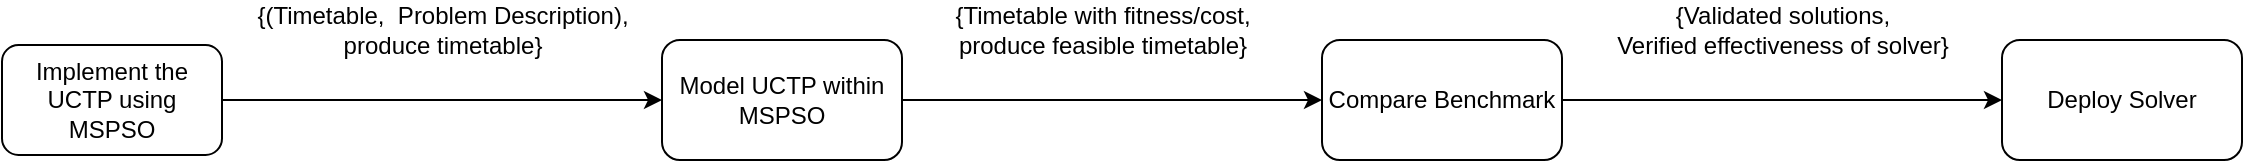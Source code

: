 <mxfile version="13.9.9" type="device"><diagram name="Page-1" id="KSW3HHsDtIgS9ThIUfNu"><mxGraphModel dx="1463" dy="846" grid="1" gridSize="10" guides="1" tooltips="1" connect="1" arrows="1" fold="1" page="1" pageScale="1" pageWidth="1100" pageHeight="850" math="0" shadow="0"><root><mxCell id="0"/><mxCell id="1" parent="0"/><mxCell id="-Og5xfU4yjE_c-Legi1H-5" style="edgeStyle=orthogonalEdgeStyle;rounded=0;orthogonalLoop=1;jettySize=auto;html=1;entryX=0;entryY=0.5;entryDx=0;entryDy=0;" parent="1" source="-Og5xfU4yjE_c-Legi1H-1" target="-Og5xfU4yjE_c-Legi1H-2" edge="1"><mxGeometry relative="1" as="geometry"/></mxCell><mxCell id="-Og5xfU4yjE_c-Legi1H-1" value="&lt;span class=&quot;OYPEnA font-feature-liga-off font-feature-clig-off font-feature-calt-off text-decoration-none text-strikethrough-none&quot;&gt;Implement the UCTP using MSPSO&lt;/span&gt;" style="rounded=1;whiteSpace=wrap;html=1;" parent="1" vertex="1"><mxGeometry x="10" y="282.5" width="110" height="55" as="geometry"/></mxCell><mxCell id="-Og5xfU4yjE_c-Legi1H-6" style="edgeStyle=orthogonalEdgeStyle;rounded=0;orthogonalLoop=1;jettySize=auto;html=1;" parent="1" source="-Og5xfU4yjE_c-Legi1H-2" target="-Og5xfU4yjE_c-Legi1H-3" edge="1"><mxGeometry relative="1" as="geometry"/></mxCell><mxCell id="-Og5xfU4yjE_c-Legi1H-2" value="Model UCTP within MSPSO" style="rounded=1;whiteSpace=wrap;html=1;" parent="1" vertex="1"><mxGeometry x="340" y="280" width="120" height="60" as="geometry"/></mxCell><mxCell id="V9jpx6jRM2KOkGYsWnNy-1" style="edgeStyle=orthogonalEdgeStyle;rounded=0;orthogonalLoop=1;jettySize=auto;html=1;" parent="1" source="-Og5xfU4yjE_c-Legi1H-3" target="-Og5xfU4yjE_c-Legi1H-4" edge="1"><mxGeometry relative="1" as="geometry"/></mxCell><mxCell id="-Og5xfU4yjE_c-Legi1H-3" value="Compare Benchmark" style="rounded=1;whiteSpace=wrap;html=1;" parent="1" vertex="1"><mxGeometry x="670" y="280" width="120" height="60" as="geometry"/></mxCell><mxCell id="-Og5xfU4yjE_c-Legi1H-4" value="Deploy Solver" style="rounded=1;whiteSpace=wrap;html=1;" parent="1" vertex="1"><mxGeometry x="1010" y="280" width="120" height="60" as="geometry"/></mxCell><mxCell id="-Og5xfU4yjE_c-Legi1H-10" value="{Timetable with fitness/cost, &lt;br&gt;produce feasible timetable}" style="text;html=1;align=center;verticalAlign=middle;resizable=0;points=[];autosize=1;strokeColor=none;fillColor=none;" parent="1" vertex="1"><mxGeometry x="480" y="260" width="160" height="30" as="geometry"/></mxCell><mxCell id="-Og5xfU4yjE_c-Legi1H-13" value="{(Timetable,&amp;nbsp; Problem Description), &lt;br&gt;produce timetable}" style="text;html=1;align=center;verticalAlign=middle;resizable=0;points=[];autosize=1;strokeColor=none;fillColor=none;" parent="1" vertex="1"><mxGeometry x="130" y="260" width="200" height="30" as="geometry"/></mxCell><mxCell id="-Og5xfU4yjE_c-Legi1H-19" value="{Validated solutions, &lt;br&gt;Verified effectiveness of solver}" style="text;html=1;align=center;verticalAlign=middle;resizable=0;points=[];autosize=1;strokeColor=none;fillColor=none;" parent="1" vertex="1"><mxGeometry x="810" y="260" width="180" height="30" as="geometry"/></mxCell></root></mxGraphModel></diagram></mxfile>